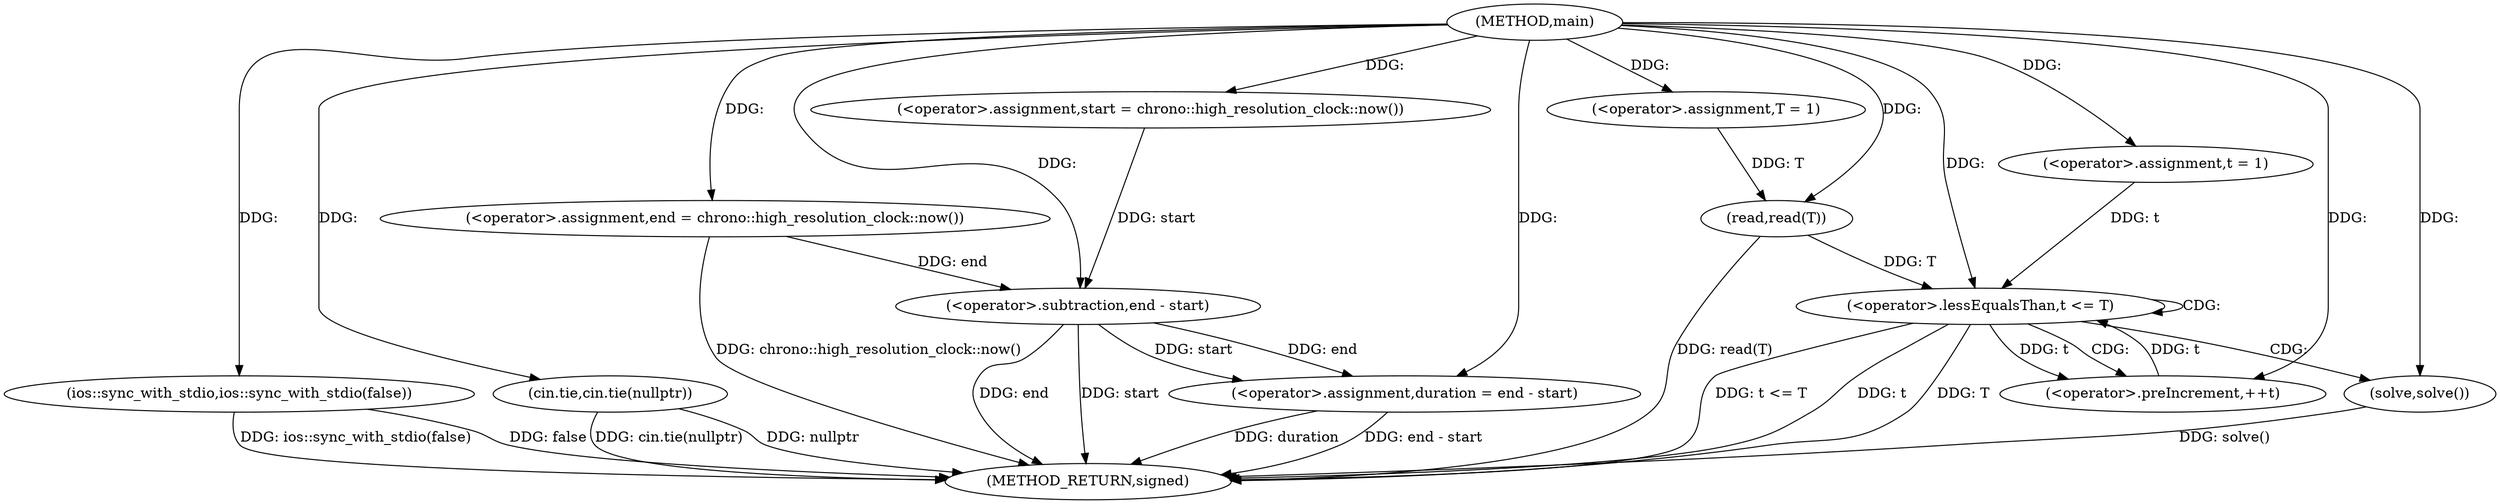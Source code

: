 digraph "main" {  
"1000200" [label = "(METHOD,main)" ]
"1000238" [label = "(METHOD_RETURN,signed)" ]
"1000203" [label = "(<operator>.assignment,start = chrono::high_resolution_clock::now())" ]
"1000206" [label = "(ios::sync_with_stdio,ios::sync_with_stdio(false))" ]
"1000208" [label = "(cin.tie,cin.tie(nullptr))" ]
"1000211" [label = "(<operator>.assignment,T = 1)" ]
"1000214" [label = "(read,read(T))" ]
"1000229" [label = "(<operator>.assignment,end = chrono::high_resolution_clock::now())" ]
"1000233" [label = "(<operator>.assignment,duration = end - start)" ]
"1000218" [label = "(<operator>.assignment,t = 1)" ]
"1000221" [label = "(<operator>.lessEqualsThan,t <= T)" ]
"1000224" [label = "(<operator>.preIncrement,++t)" ]
"1000227" [label = "(solve,solve())" ]
"1000235" [label = "(<operator>.subtraction,end - start)" ]
  "1000206" -> "1000238"  [ label = "DDG: ios::sync_with_stdio(false)"] 
  "1000208" -> "1000238"  [ label = "DDG: cin.tie(nullptr)"] 
  "1000214" -> "1000238"  [ label = "DDG: read(T)"] 
  "1000221" -> "1000238"  [ label = "DDG: t"] 
  "1000221" -> "1000238"  [ label = "DDG: T"] 
  "1000221" -> "1000238"  [ label = "DDG: t <= T"] 
  "1000229" -> "1000238"  [ label = "DDG: chrono::high_resolution_clock::now()"] 
  "1000233" -> "1000238"  [ label = "DDG: duration"] 
  "1000235" -> "1000238"  [ label = "DDG: end"] 
  "1000235" -> "1000238"  [ label = "DDG: start"] 
  "1000233" -> "1000238"  [ label = "DDG: end - start"] 
  "1000227" -> "1000238"  [ label = "DDG: solve()"] 
  "1000206" -> "1000238"  [ label = "DDG: false"] 
  "1000208" -> "1000238"  [ label = "DDG: nullptr"] 
  "1000200" -> "1000203"  [ label = "DDG: "] 
  "1000200" -> "1000211"  [ label = "DDG: "] 
  "1000200" -> "1000229"  [ label = "DDG: "] 
  "1000235" -> "1000233"  [ label = "DDG: end"] 
  "1000235" -> "1000233"  [ label = "DDG: start"] 
  "1000200" -> "1000206"  [ label = "DDG: "] 
  "1000200" -> "1000208"  [ label = "DDG: "] 
  "1000211" -> "1000214"  [ label = "DDG: T"] 
  "1000200" -> "1000214"  [ label = "DDG: "] 
  "1000200" -> "1000218"  [ label = "DDG: "] 
  "1000200" -> "1000233"  [ label = "DDG: "] 
  "1000218" -> "1000221"  [ label = "DDG: t"] 
  "1000224" -> "1000221"  [ label = "DDG: t"] 
  "1000200" -> "1000221"  [ label = "DDG: "] 
  "1000214" -> "1000221"  [ label = "DDG: T"] 
  "1000221" -> "1000224"  [ label = "DDG: t"] 
  "1000200" -> "1000224"  [ label = "DDG: "] 
  "1000200" -> "1000227"  [ label = "DDG: "] 
  "1000229" -> "1000235"  [ label = "DDG: end"] 
  "1000200" -> "1000235"  [ label = "DDG: "] 
  "1000203" -> "1000235"  [ label = "DDG: start"] 
  "1000221" -> "1000224"  [ label = "CDG: "] 
  "1000221" -> "1000227"  [ label = "CDG: "] 
  "1000221" -> "1000221"  [ label = "CDG: "] 
}
